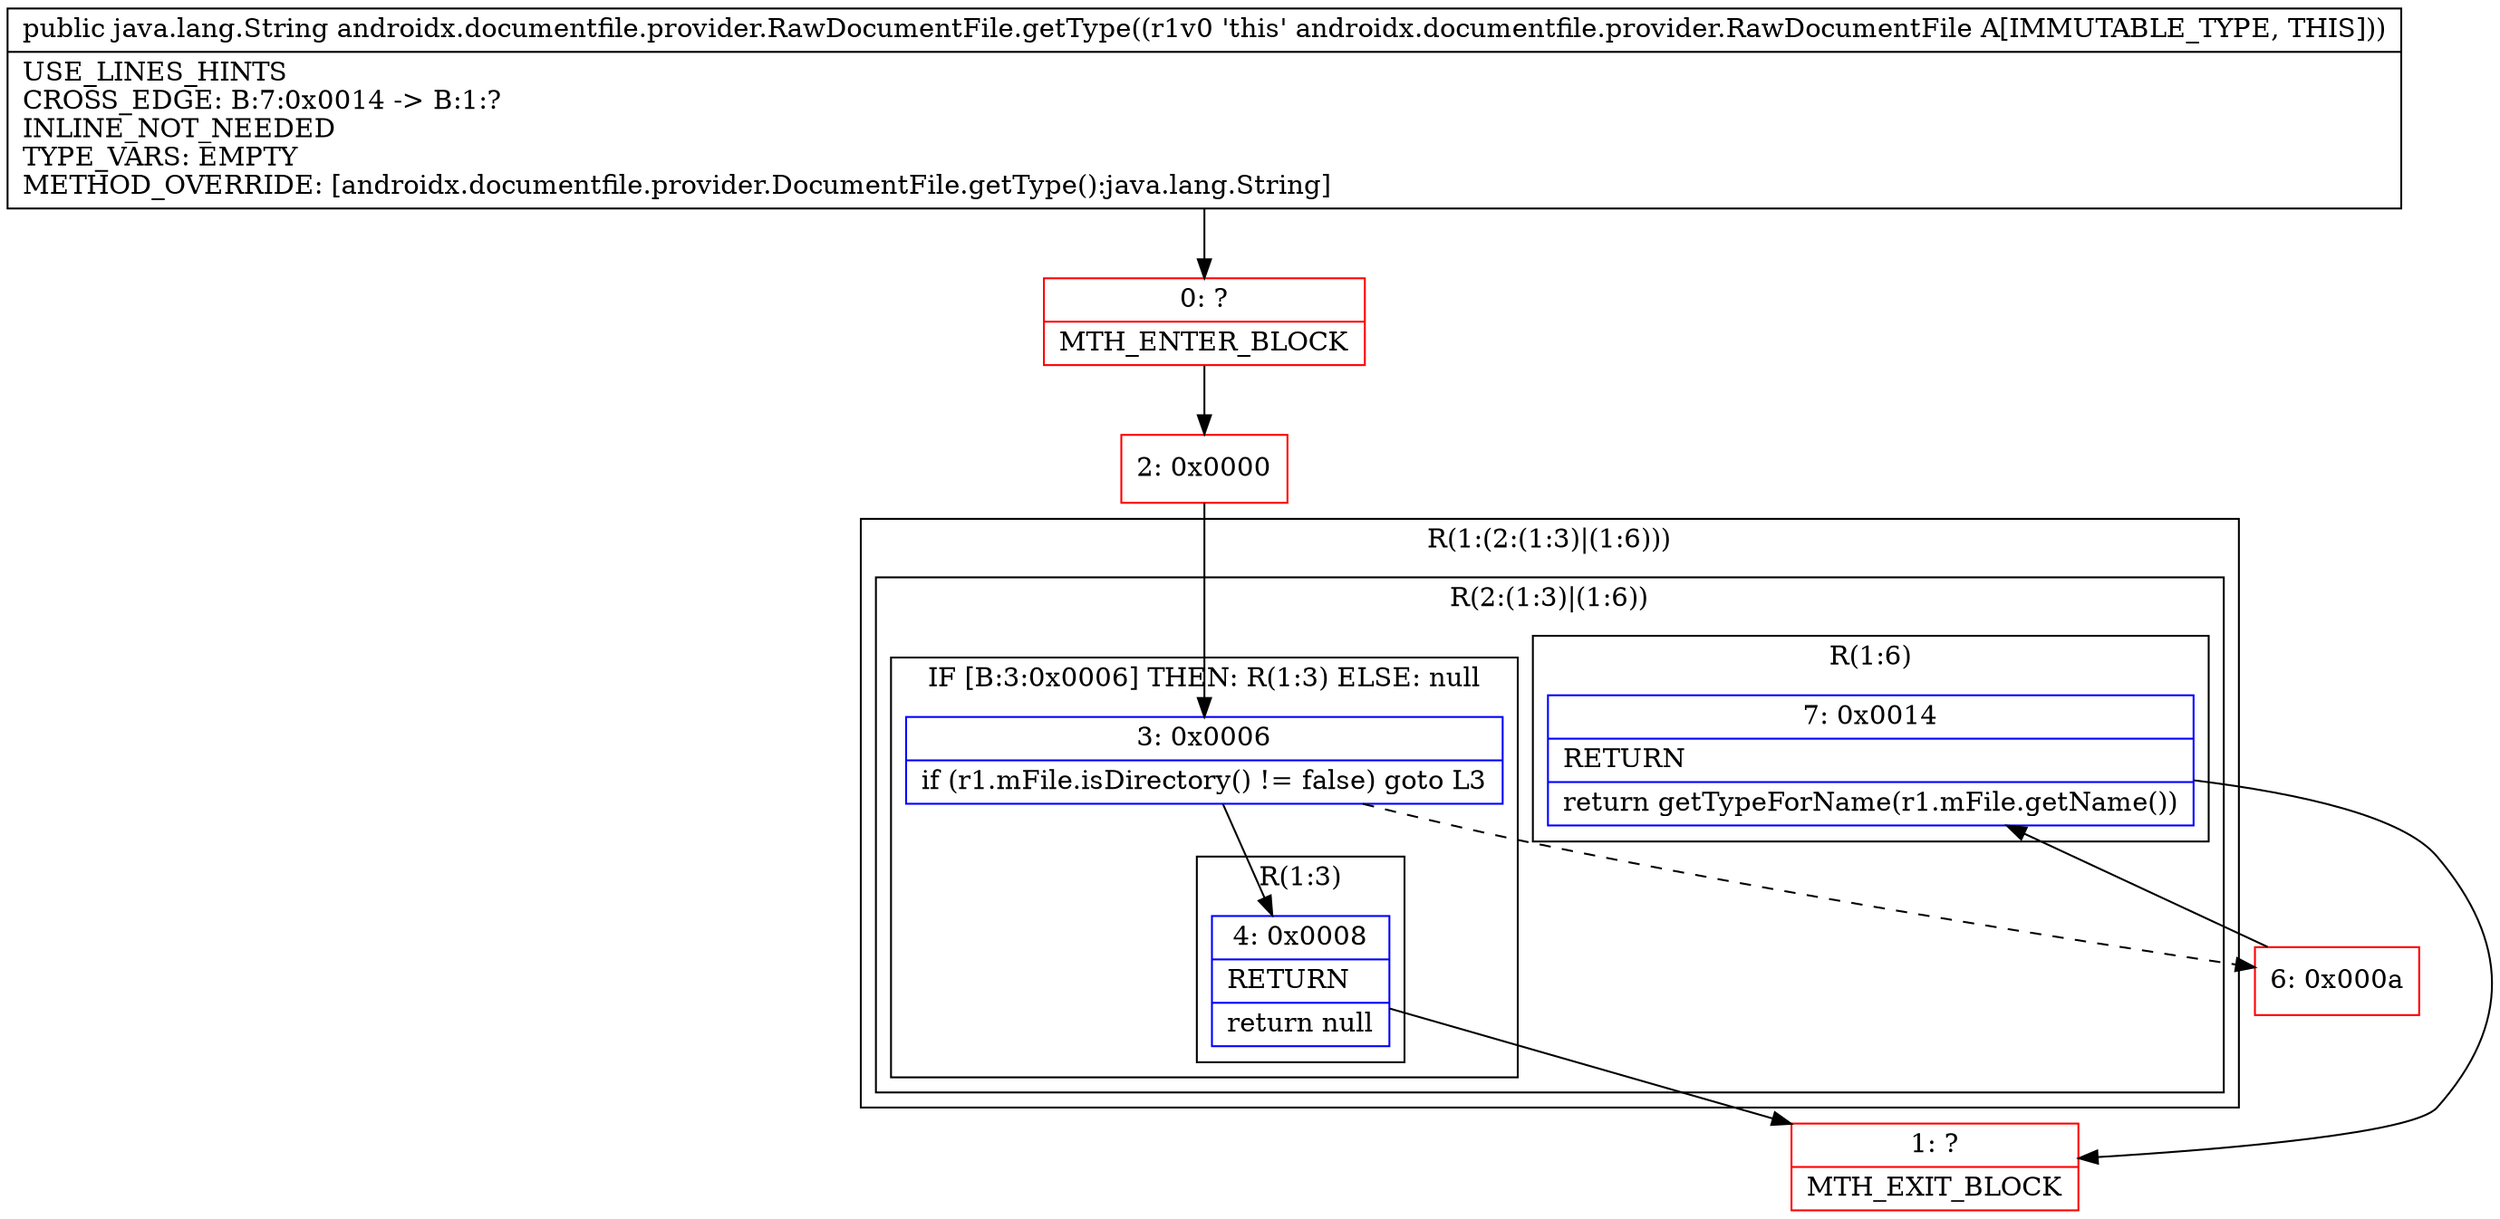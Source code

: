 digraph "CFG forandroidx.documentfile.provider.RawDocumentFile.getType()Ljava\/lang\/String;" {
subgraph cluster_Region_192615971 {
label = "R(1:(2:(1:3)|(1:6)))";
node [shape=record,color=blue];
subgraph cluster_Region_1315480827 {
label = "R(2:(1:3)|(1:6))";
node [shape=record,color=blue];
subgraph cluster_IfRegion_733266406 {
label = "IF [B:3:0x0006] THEN: R(1:3) ELSE: null";
node [shape=record,color=blue];
Node_3 [shape=record,label="{3\:\ 0x0006|if (r1.mFile.isDirectory() != false) goto L3\l}"];
subgraph cluster_Region_867330276 {
label = "R(1:3)";
node [shape=record,color=blue];
Node_4 [shape=record,label="{4\:\ 0x0008|RETURN\l|return null\l}"];
}
}
subgraph cluster_Region_1621867199 {
label = "R(1:6)";
node [shape=record,color=blue];
Node_7 [shape=record,label="{7\:\ 0x0014|RETURN\l|return getTypeForName(r1.mFile.getName())\l}"];
}
}
}
Node_0 [shape=record,color=red,label="{0\:\ ?|MTH_ENTER_BLOCK\l}"];
Node_2 [shape=record,color=red,label="{2\:\ 0x0000}"];
Node_1 [shape=record,color=red,label="{1\:\ ?|MTH_EXIT_BLOCK\l}"];
Node_6 [shape=record,color=red,label="{6\:\ 0x000a}"];
MethodNode[shape=record,label="{public java.lang.String androidx.documentfile.provider.RawDocumentFile.getType((r1v0 'this' androidx.documentfile.provider.RawDocumentFile A[IMMUTABLE_TYPE, THIS]))  | USE_LINES_HINTS\lCROSS_EDGE: B:7:0x0014 \-\> B:1:?\lINLINE_NOT_NEEDED\lTYPE_VARS: EMPTY\lMETHOD_OVERRIDE: [androidx.documentfile.provider.DocumentFile.getType():java.lang.String]\l}"];
MethodNode -> Node_0;Node_3 -> Node_4;
Node_3 -> Node_6[style=dashed];
Node_4 -> Node_1;
Node_7 -> Node_1;
Node_0 -> Node_2;
Node_2 -> Node_3;
Node_6 -> Node_7;
}

